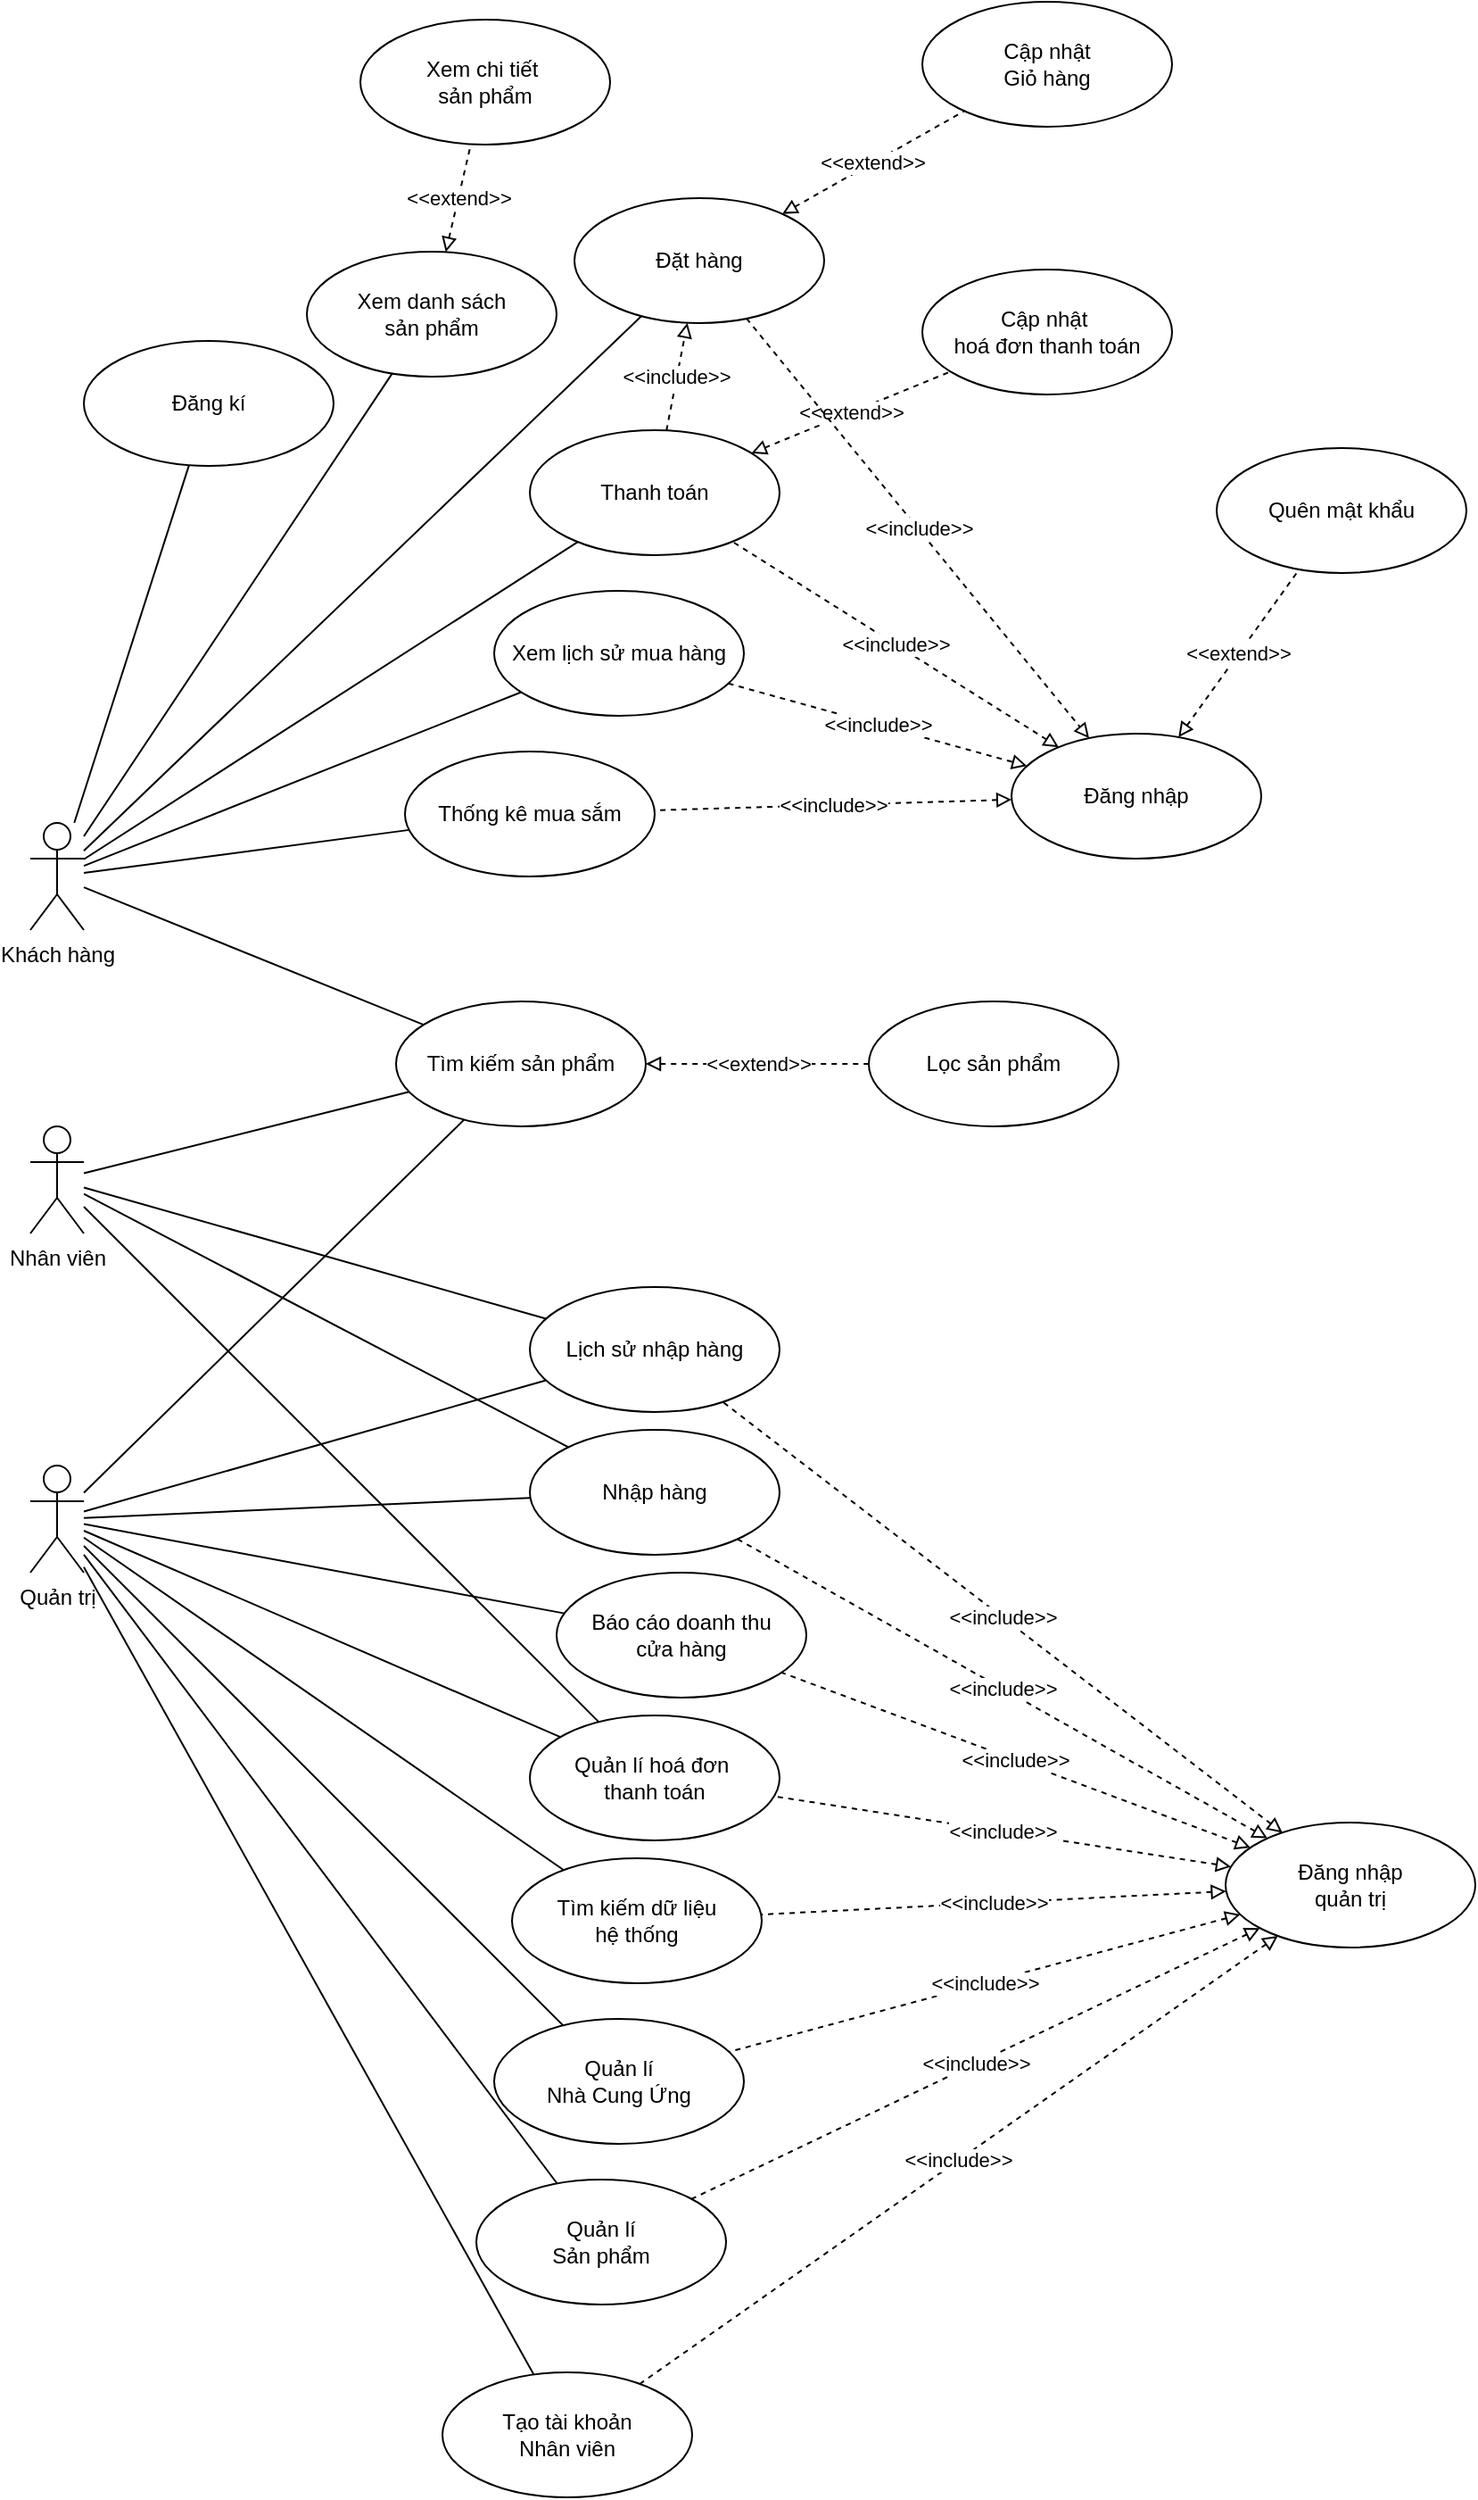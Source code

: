 <mxfile version="16.5.1" type="device"><diagram id="-joFe8GtoLvW6r6CnlqV" name="Page-1"><mxGraphModel dx="1469" dy="2307" grid="1" gridSize="10" guides="1" tooltips="1" connect="1" arrows="1" fold="1" page="1" pageScale="1" pageWidth="850" pageHeight="1100" math="0" shadow="0"><root><mxCell id="0"/><mxCell id="1" parent="0"/><mxCell id="PJao91SYcJzEM8HTihVT-37" style="edgeStyle=none;rounded=0;orthogonalLoop=1;jettySize=auto;html=1;endArrow=none;endFill=0;" parent="1" source="jpfCLq7zRI7GOYhJeANW-1" target="PJao91SYcJzEM8HTihVT-27" edge="1"><mxGeometry relative="1" as="geometry"/></mxCell><mxCell id="jpfCLq7zRI7GOYhJeANW-1" value="Khách hàng" style="shape=umlActor;verticalLabelPosition=bottom;verticalAlign=top;html=1;outlineConnect=0;" parent="1" vertex="1"><mxGeometry x="535" y="-320" width="30" height="60" as="geometry"/></mxCell><mxCell id="PJao91SYcJzEM8HTihVT-76" style="edgeStyle=none;rounded=0;orthogonalLoop=1;jettySize=auto;html=1;endArrow=none;endFill=0;" parent="1" source="jpfCLq7zRI7GOYhJeANW-2" target="PJao91SYcJzEM8HTihVT-73" edge="1"><mxGeometry relative="1" as="geometry"/></mxCell><mxCell id="PJao91SYcJzEM8HTihVT-100" style="edgeStyle=none;rounded=0;orthogonalLoop=1;jettySize=auto;html=1;endArrow=none;endFill=0;" parent="1" source="jpfCLq7zRI7GOYhJeANW-2" target="PJao91SYcJzEM8HTihVT-92" edge="1"><mxGeometry relative="1" as="geometry"/></mxCell><mxCell id="PJao91SYcJzEM8HTihVT-101" style="edgeStyle=none;rounded=0;orthogonalLoop=1;jettySize=auto;html=1;endArrow=none;endFill=0;" parent="1" source="jpfCLq7zRI7GOYhJeANW-2" target="PJao91SYcJzEM8HTihVT-89" edge="1"><mxGeometry relative="1" as="geometry"/></mxCell><mxCell id="jpfCLq7zRI7GOYhJeANW-2" value="Nhân viên" style="shape=umlActor;verticalLabelPosition=bottom;verticalAlign=top;html=1;outlineConnect=0;" parent="1" vertex="1"><mxGeometry x="535" y="-150" width="30" height="60" as="geometry"/></mxCell><mxCell id="PJao91SYcJzEM8HTihVT-75" style="edgeStyle=none;rounded=0;orthogonalLoop=1;jettySize=auto;html=1;endArrow=none;endFill=0;" parent="1" source="jpfCLq7zRI7GOYhJeANW-3" target="PJao91SYcJzEM8HTihVT-73" edge="1"><mxGeometry relative="1" as="geometry"/></mxCell><mxCell id="PJao91SYcJzEM8HTihVT-102" style="edgeStyle=none;rounded=0;orthogonalLoop=1;jettySize=auto;html=1;endArrow=none;endFill=0;" parent="1" source="jpfCLq7zRI7GOYhJeANW-3" target="PJao91SYcJzEM8HTihVT-94" edge="1"><mxGeometry relative="1" as="geometry"/></mxCell><mxCell id="PJao91SYcJzEM8HTihVT-103" style="edgeStyle=none;rounded=0;orthogonalLoop=1;jettySize=auto;html=1;endArrow=none;endFill=0;" parent="1" source="jpfCLq7zRI7GOYhJeANW-3" target="PJao91SYcJzEM8HTihVT-98" edge="1"><mxGeometry relative="1" as="geometry"/></mxCell><mxCell id="PJao91SYcJzEM8HTihVT-104" style="edgeStyle=none;rounded=0;orthogonalLoop=1;jettySize=auto;html=1;endArrow=none;endFill=0;" parent="1" source="jpfCLq7zRI7GOYhJeANW-3" target="PJao91SYcJzEM8HTihVT-89" edge="1"><mxGeometry relative="1" as="geometry"/></mxCell><mxCell id="PJao91SYcJzEM8HTihVT-105" style="edgeStyle=none;rounded=0;orthogonalLoop=1;jettySize=auto;html=1;endArrow=none;endFill=0;" parent="1" source="jpfCLq7zRI7GOYhJeANW-3" target="PJao91SYcJzEM8HTihVT-92" edge="1"><mxGeometry relative="1" as="geometry"/></mxCell><mxCell id="PJao91SYcJzEM8HTihVT-113" style="edgeStyle=none;rounded=0;orthogonalLoop=1;jettySize=auto;html=1;endArrow=none;endFill=0;" parent="1" source="jpfCLq7zRI7GOYhJeANW-3" target="PJao91SYcJzEM8HTihVT-106" edge="1"><mxGeometry relative="1" as="geometry"/></mxCell><mxCell id="jpfCLq7zRI7GOYhJeANW-3" value="Quản trị" style="shape=umlActor;verticalLabelPosition=bottom;verticalAlign=top;html=1;outlineConnect=0;" parent="1" vertex="1"><mxGeometry x="535" y="40" width="30" height="60" as="geometry"/></mxCell><mxCell id="PJao91SYcJzEM8HTihVT-3" style="rounded=0;orthogonalLoop=1;jettySize=auto;html=1;endArrow=none;endFill=0;" parent="1" source="PJao91SYcJzEM8HTihVT-2" target="jpfCLq7zRI7GOYhJeANW-1" edge="1"><mxGeometry relative="1" as="geometry"/></mxCell><mxCell id="PJao91SYcJzEM8HTihVT-2" value="Đăng kí" style="ellipse;whiteSpace=wrap;html=1;" parent="1" vertex="1"><mxGeometry x="565" y="-590" width="140" height="70" as="geometry"/></mxCell><mxCell id="PJao91SYcJzEM8HTihVT-7" style="rounded=0;orthogonalLoop=1;jettySize=auto;html=1;endArrow=none;endFill=0;" parent="1" source="PJao91SYcJzEM8HTihVT-73" target="jpfCLq7zRI7GOYhJeANW-1" edge="1"><mxGeometry relative="1" as="geometry"><mxPoint x="780.921" y="-274.038" as="sourcePoint"/><mxPoint x="545" y="-448.879" as="targetPoint"/></mxGeometry></mxCell><mxCell id="PJao91SYcJzEM8HTihVT-12" value="Thống kê mua sắm" style="ellipse;whiteSpace=wrap;html=1;" parent="1" vertex="1"><mxGeometry x="745" y="-360" width="140" height="70" as="geometry"/></mxCell><mxCell id="PJao91SYcJzEM8HTihVT-13" value="Đăng nhập" style="ellipse;whiteSpace=wrap;html=1;" parent="1" vertex="1"><mxGeometry x="1085" y="-370" width="140" height="70" as="geometry"/></mxCell><mxCell id="PJao91SYcJzEM8HTihVT-14" value="&amp;lt;&amp;lt;include&amp;gt;&amp;gt;" style="orthogonalLoop=1;jettySize=auto;html=1;strokeColor=default;rounded=0;dashed=1;endArrow=none;endFill=0;startArrow=block;startFill=0;" parent="1" source="PJao91SYcJzEM8HTihVT-13" target="PJao91SYcJzEM8HTihVT-12" edge="1"><mxGeometry x="-0.001" relative="1" as="geometry"><mxPoint x="979.057" y="-991.407" as="sourcePoint"/><mxPoint x="810.845" y="-1088.551" as="targetPoint"/><mxPoint as="offset"/></mxGeometry></mxCell><mxCell id="PJao91SYcJzEM8HTihVT-15" style="rounded=0;orthogonalLoop=1;jettySize=auto;html=1;endArrow=none;endFill=0;" parent="1" source="PJao91SYcJzEM8HTihVT-12" target="jpfCLq7zRI7GOYhJeANW-1" edge="1"><mxGeometry relative="1" as="geometry"><mxPoint x="783.423" y="-314.188" as="sourcePoint"/><mxPoint x="590" y="-282.455" as="targetPoint"/></mxGeometry></mxCell><mxCell id="PJao91SYcJzEM8HTihVT-22" style="edgeStyle=none;rounded=0;orthogonalLoop=1;jettySize=auto;html=1;endArrow=none;endFill=0;" parent="1" source="PJao91SYcJzEM8HTihVT-17" target="jpfCLq7zRI7GOYhJeANW-1" edge="1"><mxGeometry relative="1" as="geometry"/></mxCell><mxCell id="PJao91SYcJzEM8HTihVT-17" value="Thanh toán" style="ellipse;whiteSpace=wrap;html=1;" parent="1" vertex="1"><mxGeometry x="815" y="-540" width="140" height="70" as="geometry"/></mxCell><mxCell id="PJao91SYcJzEM8HTihVT-20" value="Cập nhật&amp;nbsp;&lt;br&gt;hoá đơn thanh toán" style="ellipse;whiteSpace=wrap;html=1;" parent="1" vertex="1"><mxGeometry x="1035" y="-630" width="140" height="70" as="geometry"/></mxCell><mxCell id="PJao91SYcJzEM8HTihVT-21" value="&amp;lt;&amp;lt;extend&amp;gt;&amp;gt;&lt;br&gt;" style="orthogonalLoop=1;jettySize=auto;html=1;strokeColor=default;rounded=0;dashed=1;endArrow=none;endFill=0;startArrow=block;startFill=0;" parent="1" source="PJao91SYcJzEM8HTihVT-17" target="PJao91SYcJzEM8HTihVT-20" edge="1"><mxGeometry relative="1" as="geometry"><mxPoint x="796.217" y="369.522" as="sourcePoint"/><mxPoint x="659.709" y="335.553" as="targetPoint"/></mxGeometry></mxCell><mxCell id="PJao91SYcJzEM8HTihVT-23" value="&amp;lt;&amp;lt;include&amp;gt;&amp;gt;" style="orthogonalLoop=1;jettySize=auto;html=1;strokeColor=default;rounded=0;dashed=1;endArrow=none;endFill=0;startArrow=block;startFill=0;" parent="1" source="PJao91SYcJzEM8HTihVT-13" target="PJao91SYcJzEM8HTihVT-17" edge="1"><mxGeometry relative="1" as="geometry"><mxPoint x="1294.118" y="-310.377" as="sourcePoint"/><mxPoint x="1157.817" y="-344.557" as="targetPoint"/></mxGeometry></mxCell><mxCell id="PJao91SYcJzEM8HTihVT-26" value="&amp;lt;&amp;lt;include&amp;gt;&amp;gt;" style="edgeStyle=none;rounded=0;orthogonalLoop=1;jettySize=auto;html=1;startArrow=none;startFill=0;endArrow=block;endFill=0;dashed=1;" parent="1" source="PJao91SYcJzEM8HTihVT-27" target="PJao91SYcJzEM8HTihVT-13" edge="1"><mxGeometry relative="1" as="geometry"/></mxCell><mxCell id="PJao91SYcJzEM8HTihVT-27" value="Đặt hàng" style="ellipse;whiteSpace=wrap;html=1;" parent="1" vertex="1"><mxGeometry x="840" y="-670" width="140" height="70" as="geometry"/></mxCell><mxCell id="PJao91SYcJzEM8HTihVT-29" value="&amp;lt;&amp;lt;extend&amp;gt;&amp;gt;" style="edgeStyle=none;rounded=0;orthogonalLoop=1;jettySize=auto;html=1;startArrow=block;startFill=0;endArrow=none;endFill=0;dashed=1;" parent="1" source="PJao91SYcJzEM8HTihVT-27" target="PJao91SYcJzEM8HTihVT-33" edge="1"><mxGeometry relative="1" as="geometry"><mxPoint x="975.913" y="-726.058" as="sourcePoint"/></mxGeometry></mxCell><mxCell id="PJao91SYcJzEM8HTihVT-31" value="Xem lịch sử mua hàng" style="ellipse;whiteSpace=wrap;html=1;" parent="1" vertex="1"><mxGeometry x="795" y="-450" width="140" height="70" as="geometry"/></mxCell><mxCell id="PJao91SYcJzEM8HTihVT-32" value="&amp;lt;&amp;lt;include&amp;gt;&amp;gt;" style="edgeStyle=none;rounded=0;orthogonalLoop=1;jettySize=auto;html=1;startArrow=none;startFill=0;endArrow=block;endFill=0;dashed=1;" parent="1" source="PJao91SYcJzEM8HTihVT-31" target="PJao91SYcJzEM8HTihVT-13" edge="1"><mxGeometry relative="1" as="geometry"><mxPoint x="1135" y="332" as="sourcePoint"/><mxPoint x="1245" y="332" as="targetPoint"/></mxGeometry></mxCell><mxCell id="PJao91SYcJzEM8HTihVT-33" value="Cập nhật&lt;br&gt;Giỏ hàng" style="ellipse;whiteSpace=wrap;html=1;" parent="1" vertex="1"><mxGeometry x="1035" y="-780" width="140" height="70" as="geometry"/></mxCell><mxCell id="PJao91SYcJzEM8HTihVT-36" style="edgeStyle=none;rounded=0;orthogonalLoop=1;jettySize=auto;html=1;endArrow=none;endFill=0;" parent="1" source="PJao91SYcJzEM8HTihVT-31" target="jpfCLq7zRI7GOYhJeANW-1" edge="1"><mxGeometry relative="1" as="geometry"><mxPoint x="812.848" y="-315.119" as="sourcePoint"/><mxPoint x="590" y="-282.213" as="targetPoint"/></mxGeometry></mxCell><mxCell id="PJao91SYcJzEM8HTihVT-39" value="Xem danh sách&lt;br&gt;sản phẩm" style="ellipse;whiteSpace=wrap;html=1;" parent="1" vertex="1"><mxGeometry x="690" y="-640" width="140" height="70" as="geometry"/></mxCell><mxCell id="PJao91SYcJzEM8HTihVT-44" value="Quên mật khẩu" style="ellipse;whiteSpace=wrap;html=1;" parent="1" vertex="1"><mxGeometry x="1200" y="-530" width="140" height="70" as="geometry"/></mxCell><mxCell id="PJao91SYcJzEM8HTihVT-52" value="Tạo tài khoản&lt;br&gt;Nhân viên" style="ellipse;whiteSpace=wrap;html=1;" parent="1" vertex="1"><mxGeometry x="766" y="548" width="140" height="70" as="geometry"/></mxCell><mxCell id="PJao91SYcJzEM8HTihVT-53" style="edgeStyle=none;rounded=0;orthogonalLoop=1;jettySize=auto;html=1;endArrow=none;endFill=0;" parent="1" source="jpfCLq7zRI7GOYhJeANW-3" target="PJao91SYcJzEM8HTihVT-52" edge="1"><mxGeometry relative="1" as="geometry"><mxPoint x="575" y="-123.379" as="sourcePoint"/><mxPoint x="710.765" y="-244.472" as="targetPoint"/></mxGeometry></mxCell><mxCell id="PJao91SYcJzEM8HTihVT-55" value="&amp;lt;&amp;lt;include&amp;gt;&amp;gt;" style="orthogonalLoop=1;jettySize=auto;html=1;strokeColor=default;rounded=0;dashed=1;endArrow=none;endFill=0;startArrow=block;startFill=0;" parent="1" source="PJao91SYcJzEM8HTihVT-59" target="PJao91SYcJzEM8HTihVT-52" edge="1"><mxGeometry x="-0.001" relative="1" as="geometry"><mxPoint x="1082.319" y="-629.418" as="sourcePoint"/><mxPoint x="727.61" y="-540.652" as="targetPoint"/><mxPoint as="offset"/></mxGeometry></mxCell><mxCell id="PJao91SYcJzEM8HTihVT-59" value="Đăng nhập&lt;br&gt;quản trị" style="ellipse;whiteSpace=wrap;html=1;" parent="1" vertex="1"><mxGeometry x="1205" y="240" width="140" height="70" as="geometry"/></mxCell><mxCell id="PJao91SYcJzEM8HTihVT-71" value="&amp;lt;&amp;lt;include&amp;gt;&amp;gt;" style="orthogonalLoop=1;jettySize=auto;html=1;strokeColor=default;rounded=0;dashed=1;endArrow=none;endFill=0;startArrow=block;startFill=0;" parent="1" source="PJao91SYcJzEM8HTihVT-59" target="PJao91SYcJzEM8HTihVT-82" edge="1"><mxGeometry x="-0.001" relative="1" as="geometry"><mxPoint x="1194.966" y="-21.011" as="sourcePoint"/><mxPoint x="945.985" y="171.018" as="targetPoint"/><mxPoint as="offset"/></mxGeometry></mxCell><mxCell id="PJao91SYcJzEM8HTihVT-72" value="&amp;lt;&amp;lt;extend&amp;gt;&amp;gt;" style="edgeStyle=none;rounded=0;orthogonalLoop=1;jettySize=auto;html=1;dashed=1;startArrow=block;startFill=0;endArrow=none;endFill=0;" parent="1" source="PJao91SYcJzEM8HTihVT-73" target="PJao91SYcJzEM8HTihVT-74" edge="1"><mxGeometry relative="1" as="geometry"/></mxCell><mxCell id="PJao91SYcJzEM8HTihVT-73" value="Tìm kiếm sản phẩm" style="ellipse;whiteSpace=wrap;html=1;" parent="1" vertex="1"><mxGeometry x="740" y="-220" width="140" height="70" as="geometry"/></mxCell><mxCell id="PJao91SYcJzEM8HTihVT-74" value="Lọc sản phẩm" style="ellipse;whiteSpace=wrap;html=1;" parent="1" vertex="1"><mxGeometry x="1005" y="-220" width="140" height="70" as="geometry"/></mxCell><mxCell id="PJao91SYcJzEM8HTihVT-80" value="Quản lí hoá đơn&amp;nbsp;&lt;br&gt;thanh toán" style="ellipse;whiteSpace=wrap;html=1;" parent="1" vertex="1"><mxGeometry x="815" y="180" width="140" height="70" as="geometry"/></mxCell><mxCell id="PJao91SYcJzEM8HTihVT-82" value="Tìm kiếm dữ liệu&lt;br&gt;hệ thống" style="ellipse;whiteSpace=wrap;html=1;" parent="1" vertex="1"><mxGeometry x="805" y="260" width="140" height="70" as="geometry"/></mxCell><mxCell id="PJao91SYcJzEM8HTihVT-84" style="edgeStyle=none;rounded=0;orthogonalLoop=1;jettySize=auto;html=1;endArrow=none;endFill=0;" parent="1" source="jpfCLq7zRI7GOYhJeANW-3" target="PJao91SYcJzEM8HTihVT-82" edge="1"><mxGeometry relative="1" as="geometry"><mxPoint x="575" y="87.174" as="sourcePoint"/><mxPoint x="869.66" y="-164.788" as="targetPoint"/></mxGeometry></mxCell><mxCell id="PJao91SYcJzEM8HTihVT-86" style="edgeStyle=none;rounded=0;orthogonalLoop=1;jettySize=auto;html=1;endArrow=none;endFill=0;" parent="1" source="jpfCLq7zRI7GOYhJeANW-3" target="PJao91SYcJzEM8HTihVT-80" edge="1"><mxGeometry relative="1" as="geometry"><mxPoint x="575" y="97.92" as="sourcePoint"/><mxPoint x="817.512" y="64.292" as="targetPoint"/></mxGeometry></mxCell><mxCell id="PJao91SYcJzEM8HTihVT-87" value="&amp;lt;&amp;lt;include&amp;gt;&amp;gt;" style="orthogonalLoop=1;jettySize=auto;html=1;strokeColor=default;rounded=0;dashed=1;endArrow=none;endFill=0;startArrow=block;startFill=0;" parent="1" source="PJao91SYcJzEM8HTihVT-59" target="PJao91SYcJzEM8HTihVT-80" edge="1"><mxGeometry x="-0.001" relative="1" as="geometry"><mxPoint x="1195.34" y="38.443" as="sourcePoint"/><mxPoint x="954.615" y="51.336" as="targetPoint"/><mxPoint as="offset"/></mxGeometry></mxCell><mxCell id="PJao91SYcJzEM8HTihVT-88" style="edgeStyle=none;rounded=0;orthogonalLoop=1;jettySize=auto;html=1;exitX=0.5;exitY=0;exitDx=0;exitDy=0;endArrow=none;endFill=0;" parent="1" source="PJao91SYcJzEM8HTihVT-80" target="PJao91SYcJzEM8HTihVT-80" edge="1"><mxGeometry relative="1" as="geometry"/></mxCell><mxCell id="PJao91SYcJzEM8HTihVT-89" value="Nhập hàng" style="ellipse;whiteSpace=wrap;html=1;" parent="1" vertex="1"><mxGeometry x="815" y="20" width="140" height="70" as="geometry"/></mxCell><mxCell id="PJao91SYcJzEM8HTihVT-90" value="&amp;lt;&amp;lt;include&amp;gt;&amp;gt;&lt;br&gt;" style="orthogonalLoop=1;jettySize=auto;html=1;strokeColor=default;rounded=0;dashed=1;endArrow=none;endFill=0;startArrow=block;startFill=0;" parent="1" source="PJao91SYcJzEM8HTihVT-59" target="PJao91SYcJzEM8HTihVT-89" edge="1"><mxGeometry relative="1" as="geometry"><mxPoint x="1620.812" y="-417.343" as="sourcePoint"/></mxGeometry></mxCell><mxCell id="PJao91SYcJzEM8HTihVT-92" value="Lịch sử nhập hàng" style="ellipse;whiteSpace=wrap;html=1;" parent="1" vertex="1"><mxGeometry x="815" y="-60" width="140" height="70" as="geometry"/></mxCell><mxCell id="PJao91SYcJzEM8HTihVT-93" value="&amp;lt;&amp;lt;include&amp;gt;&amp;gt;&lt;br&gt;" style="orthogonalLoop=1;jettySize=auto;html=1;strokeColor=default;rounded=0;dashed=1;endArrow=none;endFill=0;startArrow=block;startFill=0;" parent="1" source="PJao91SYcJzEM8HTihVT-59" target="PJao91SYcJzEM8HTihVT-92" edge="1"><mxGeometry relative="1" as="geometry"><mxPoint x="1616.468" y="-458.696" as="sourcePoint"/><mxPoint x="1265.553" y="450.578" as="targetPoint"/></mxGeometry></mxCell><mxCell id="PJao91SYcJzEM8HTihVT-94" value="Quản lí&lt;br&gt;Nhà Cung Ứng" style="ellipse;whiteSpace=wrap;html=1;" parent="1" vertex="1"><mxGeometry x="795" y="350" width="140" height="70" as="geometry"/></mxCell><mxCell id="PJao91SYcJzEM8HTihVT-95" value="&amp;lt;&amp;lt;include&amp;gt;&amp;gt;&lt;br&gt;" style="orthogonalLoop=1;jettySize=auto;html=1;strokeColor=default;rounded=0;dashed=1;endArrow=none;endFill=0;startArrow=block;startFill=0;" parent="1" source="PJao91SYcJzEM8HTihVT-59" target="PJao91SYcJzEM8HTihVT-94" edge="1"><mxGeometry relative="1" as="geometry"><mxPoint x="1638.323" y="-409.689" as="sourcePoint"/><mxPoint x="1278" y="406" as="targetPoint"/></mxGeometry></mxCell><mxCell id="PJao91SYcJzEM8HTihVT-98" value="Quản lí&lt;br&gt;Sản phẩm" style="ellipse;whiteSpace=wrap;html=1;" parent="1" vertex="1"><mxGeometry x="785" y="440" width="140" height="70" as="geometry"/></mxCell><mxCell id="PJao91SYcJzEM8HTihVT-99" value="&amp;lt;&amp;lt;include&amp;gt;&amp;gt;&lt;br&gt;" style="orthogonalLoop=1;jettySize=auto;html=1;strokeColor=default;rounded=0;dashed=1;endArrow=none;endFill=0;startArrow=block;startFill=0;" parent="1" source="PJao91SYcJzEM8HTihVT-59" target="PJao91SYcJzEM8HTihVT-98" edge="1"><mxGeometry relative="1" as="geometry"><mxPoint x="1652.904" y="-406.289" as="sourcePoint"/><mxPoint x="1279.328" y="596.582" as="targetPoint"/></mxGeometry></mxCell><mxCell id="PJao91SYcJzEM8HTihVT-106" value="Báo cáo doanh thu&lt;br&gt;cửa hàng&lt;br&gt;" style="ellipse;whiteSpace=wrap;html=1;" parent="1" vertex="1"><mxGeometry x="830" y="100" width="140" height="70" as="geometry"/></mxCell><mxCell id="PJao91SYcJzEM8HTihVT-107" value="&amp;lt;&amp;lt;include&amp;gt;&amp;gt;" style="orthogonalLoop=1;jettySize=auto;html=1;strokeColor=default;rounded=0;dashed=1;endArrow=none;endFill=0;startArrow=block;startFill=0;" parent="1" source="PJao91SYcJzEM8HTihVT-59" target="PJao91SYcJzEM8HTihVT-106" edge="1"><mxGeometry relative="1" as="geometry"/></mxCell><mxCell id="RV9nmFf68ClNbid7NeWg-2" value="&amp;lt;&amp;lt;extend&amp;gt;&amp;gt;&lt;br&gt;" style="orthogonalLoop=1;jettySize=auto;html=1;strokeColor=default;rounded=0;dashed=1;endArrow=none;endFill=0;startArrow=block;startFill=0;" parent="1" source="PJao91SYcJzEM8HTihVT-13" target="PJao91SYcJzEM8HTihVT-44" edge="1"><mxGeometry relative="1" as="geometry"><mxPoint x="965" y="-545" as="sourcePoint"/><mxPoint x="1095" y="-545" as="targetPoint"/></mxGeometry></mxCell><mxCell id="RV9nmFf68ClNbid7NeWg-3" style="edgeStyle=none;rounded=0;orthogonalLoop=1;jettySize=auto;html=1;endArrow=none;endFill=0;" parent="1" source="jpfCLq7zRI7GOYhJeANW-2" target="PJao91SYcJzEM8HTihVT-80" edge="1"><mxGeometry relative="1" as="geometry"><mxPoint x="575" y="-98.231" as="sourcePoint"/><mxPoint x="847.381" y="115.484" as="targetPoint"/></mxGeometry></mxCell><mxCell id="RV9nmFf68ClNbid7NeWg-4" value="&amp;lt;&amp;lt;include&amp;gt;&amp;gt;" style="edgeStyle=none;rounded=0;orthogonalLoop=1;jettySize=auto;html=1;dashed=1;startArrow=none;startFill=0;endArrow=block;endFill=0;" parent="1" source="PJao91SYcJzEM8HTihVT-17" target="PJao91SYcJzEM8HTihVT-27" edge="1"><mxGeometry relative="1" as="geometry"><mxPoint x="1225.003" y="-829.998" as="sourcePoint"/><mxPoint x="911.888" y="-670.236" as="targetPoint"/></mxGeometry></mxCell><mxCell id="8q6wuUMAfJtdtPvkiJs1-1" style="rounded=0;orthogonalLoop=1;jettySize=auto;html=1;endArrow=none;endFill=0;" parent="1" source="PJao91SYcJzEM8HTihVT-39" target="jpfCLq7zRI7GOYhJeANW-1" edge="1"><mxGeometry relative="1" as="geometry"><mxPoint x="575" y="-550" as="sourcePoint"/><mxPoint x="575" y="-310" as="targetPoint"/></mxGeometry></mxCell><mxCell id="3LlDJBGaC3XJhWkLXnXd-1" value="Xem chi tiết&amp;nbsp;&lt;br&gt;sản phẩm" style="ellipse;whiteSpace=wrap;html=1;" parent="1" vertex="1"><mxGeometry x="720" y="-770" width="140" height="70" as="geometry"/></mxCell><mxCell id="3LlDJBGaC3XJhWkLXnXd-2" value="&amp;lt;&amp;lt;extend&amp;gt;&amp;gt;" style="edgeStyle=none;rounded=0;orthogonalLoop=1;jettySize=auto;html=1;dashed=1;startArrow=block;startFill=0;endArrow=none;endFill=0;" parent="1" source="PJao91SYcJzEM8HTihVT-39" target="3LlDJBGaC3XJhWkLXnXd-1" edge="1"><mxGeometry relative="1" as="geometry"><mxPoint x="882.0" y="-653.0" as="sourcePoint"/><mxPoint x="948.0" y="-697.0" as="targetPoint"/></mxGeometry></mxCell></root></mxGraphModel></diagram></mxfile>